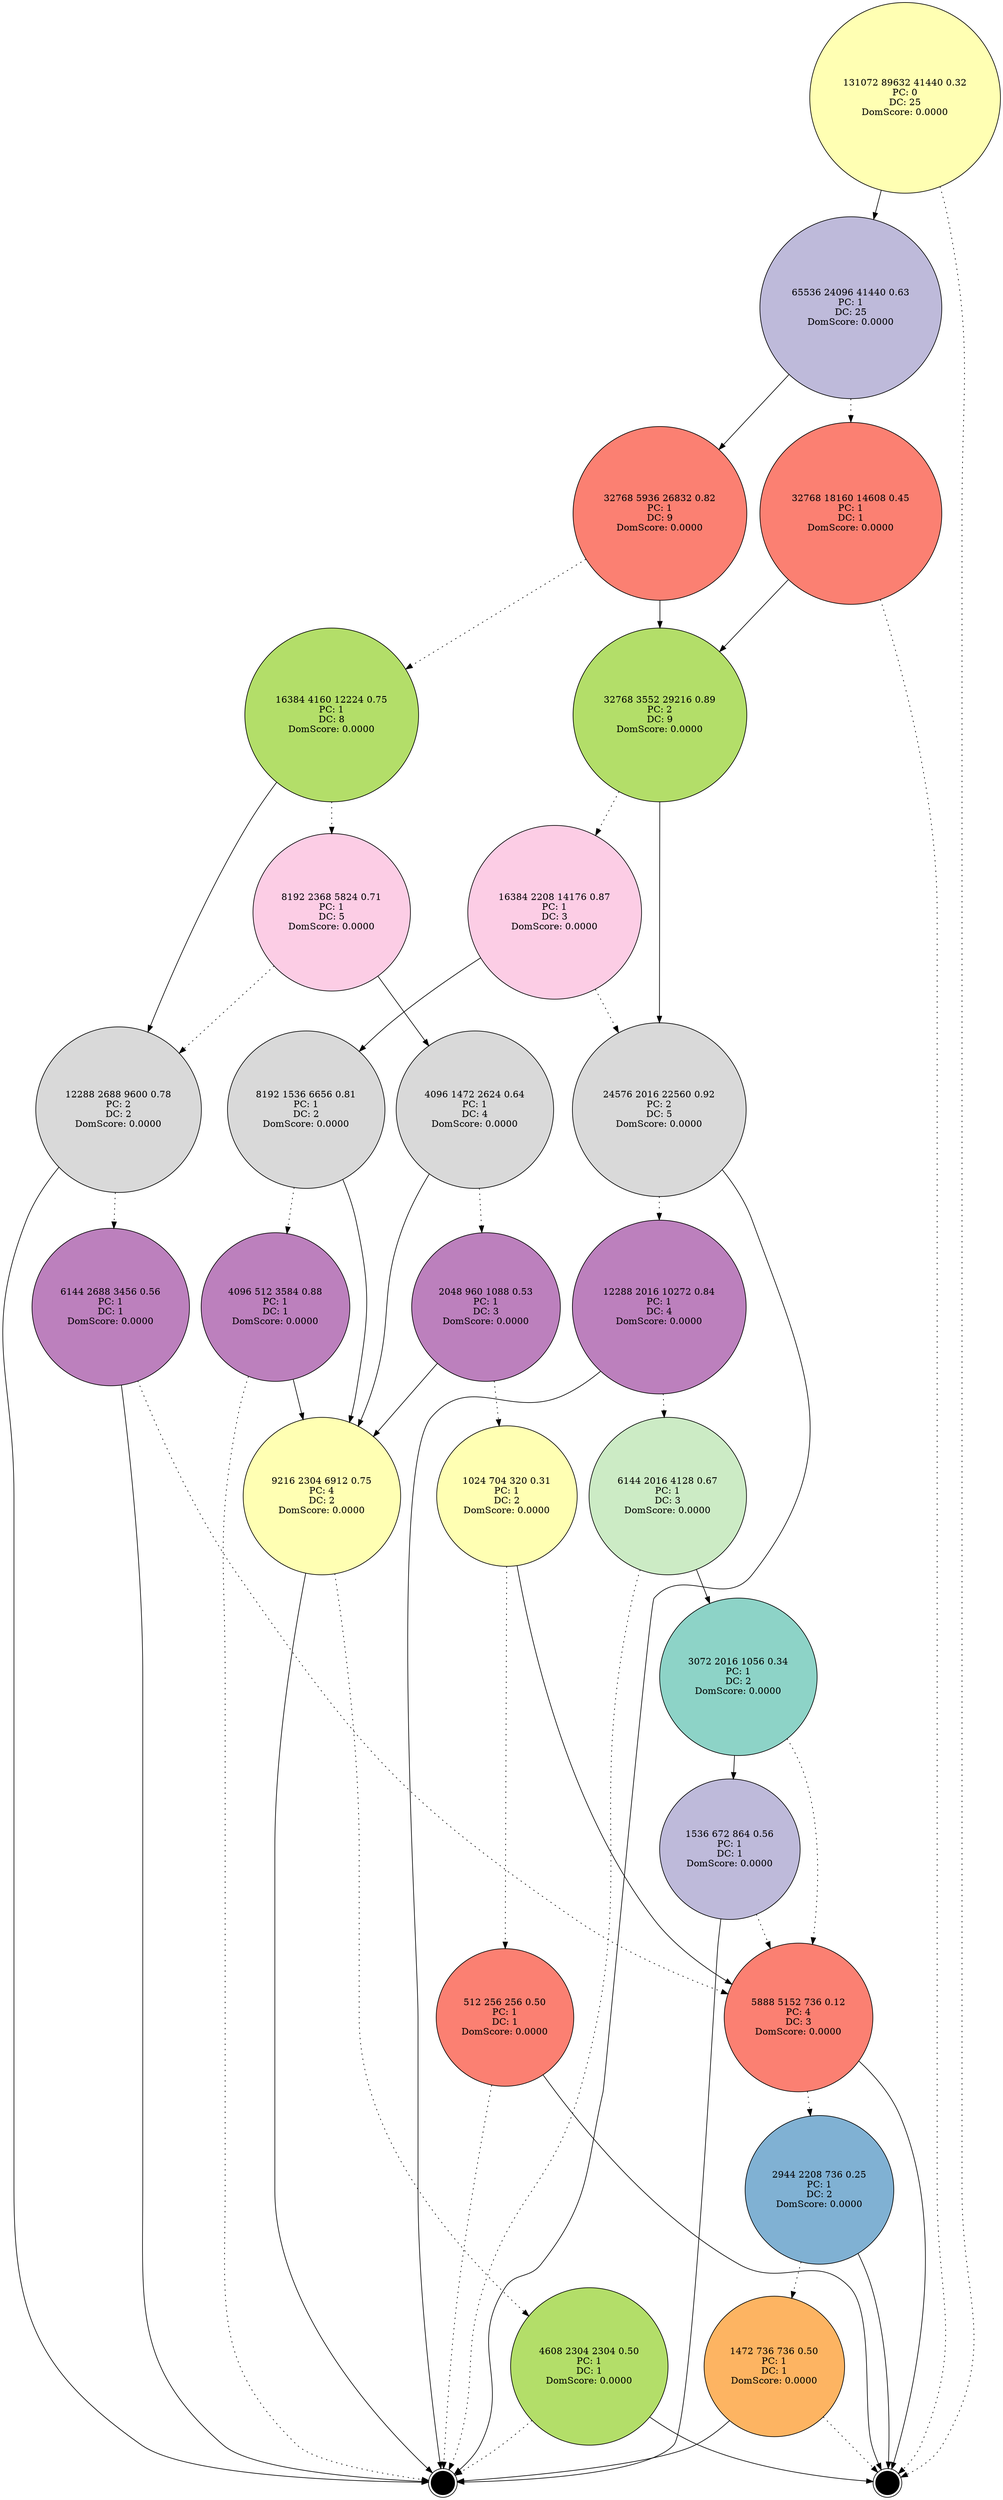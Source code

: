 digraph "" {
		node [colorscheme=set312,
		label="\N",
		shape=circle,
		style=filled
		];
{
graph [rank=same];
123333	[fillcolor=2, label="131072 89632 41440 0.32
PC: 0
DC: 25
DomScore: 0.0000", rank=1];
}
{
graph [rank=same];
123332	[fillcolor=3, label="65536 24096 41440 0.63
PC: 1
DC: 25
DomScore: 0.0000", rank=2];
}
{
graph [rank=same];
123331	[fillcolor=4, label="32768 18160 14608 0.45
PC: 1
DC: 1
DomScore: 0.0000", rank=3];
123330	[fillcolor=4, label="32768 5936 26832 0.82
PC: 1
DC: 9
DomScore: 0.0000", rank=3];
}
{
graph [rank=same];
123321	[fillcolor=7, label="32768 3552 29216 0.89
PC: 2
DC: 9
DomScore: 0.0000", rank=4];
123329	[fillcolor=7, label="16384 4160 12224 0.75
PC: 1
DC: 8
DomScore: 0.0000", rank=4];
}
{
graph [rank=same];
123328	[fillcolor=8, label="8192 2368 5824 0.71
PC: 1
DC: 5
DomScore: 0.0000", rank=5];
123320	[fillcolor=8, label="16384 2208 14176 0.87
PC: 1
DC: 3
DomScore: 0.0000", rank=5];
}
{
graph [rank=same];
123315	[fillcolor=9, label="24576 2016 22560 0.92
PC: 2
DC: 5
DomScore: 0.0000", rank=6];
123323	[fillcolor=9, label="12288 2688 9600 0.78
PC: 2
DC: 2
DomScore: 0.0000", rank=6];
123327	[fillcolor=9, label="4096 1472 2624 0.64
PC: 1
DC: 4
DomScore: 0.0000", rank=6];
123319	[fillcolor=9, label="8192 1536 6656 0.81
PC: 1
DC: 2
DomScore: 0.0000", rank=6];
}
{
graph [rank=same];
123322	[fillcolor=10, label="6144 2688 3456 0.56
PC: 1
DC: 1
DomScore: 0.0000", rank=7];
123314	[fillcolor=10, label="12288 2016 10272 0.84
PC: 1
DC: 4
DomScore: 0.0000", rank=7];
123318	[fillcolor=10, label="4096 512 3584 0.88
PC: 1
DC: 1
DomScore: 0.0000", rank=7];
123326	[fillcolor=10, label="2048 960 1088 0.53
PC: 1
DC: 3
DomScore: 0.0000", rank=7];
}
{
graph [rank=same];
123313	[fillcolor=11, label="6144 2016 4128 0.67
PC: 1
DC: 3
DomScore: 0.0000", rank=8];
}
{
graph [rank=same];
123312	[fillcolor=1, label="3072 2016 1056 0.34
PC: 1
DC: 2
DomScore: 0.0000", rank=9];
}
{
graph [rank=same];
123325	[fillcolor=2, label="1024 704 320 0.31
PC: 1
DC: 2
DomScore: 0.0000", rank=10];
123317	[fillcolor=2, label="9216 2304 6912 0.75
PC: 4
DC: 2
DomScore: 0.0000", rank=10];
}
{
graph [rank=same];
123311	[fillcolor=3, label="1536 672 864 0.56
PC: 1
DC: 1
DomScore: 0.0000", rank=11];
}
{
graph [rank=same];
123324	[fillcolor=4, label="512 256 256 0.50
PC: 1
DC: 1
DomScore: 0.0000", rank=12];
123310	[fillcolor=4, label="5888 5152 736 0.12
PC: 4
DC: 3
DomScore: 0.0000", rank=12];
}
{
graph [rank=same];
123309	[fillcolor=5, label="2944 2208 736 0.25
PC: 1
DC: 2
DomScore: 0.0000", rank=13];
}
{
graph [rank=same];
123308	[fillcolor=6, label="1472 736 736 0.50
PC: 1
DC: 1
DomScore: 0.0000", rank=14];
}
{
graph [rank=same];
123316	[fillcolor=7, label="4608 2304 2304 0.50
PC: 1
DC: 1
DomScore: 0.0000", rank=15];
}
0	 [fillcolor=White, label=F, rank=None, shape=doublecircle];
1	 [fillcolor=White, label=T, rank=None, shape=doublecircle];
123329 -> 123328 		[style=dotted];
123329 -> 123323
123320 -> 123315 		[style=dotted];
123320 -> 123319
123310 -> 123309 		[style=dotted];
123310 -> 0
123308 -> 0 		[style=dotted];
123308 -> 1
123326 -> 123325 		[style=dotted];
123326 -> 123317
123319 -> 123318 		[style=dotted];
123319 -> 123317
123317 -> 123316 		[style=dotted];
123317 -> 1
123311 -> 123310 		[style=dotted];
123311 -> 1
123333 -> 0 		[style=dotted];
123333 -> 123332
123324 -> 1 		[style=dotted];
123324 -> 0
123318 -> 1 		[style=dotted];
123318 -> 123317
123327 -> 123326 		[style=dotted];
123327 -> 123317
123323 -> 123322 		[style=dotted];
123323 -> 1
123314 -> 123313 		[style=dotted];
123314 -> 1
123322 -> 123310 		[style=dotted];
123322 -> 1
123316 -> 1 		[style=dotted];
123316 -> 0
123325 -> 123324 		[style=dotted];
123325 -> 123310
123330 -> 123329 		[style=dotted];
123330 -> 123321
123313 -> 1 		[style=dotted];
123313 -> 123312
123328 -> 123323 		[style=dotted];
123328 -> 123327
123332 -> 123331 		[style=dotted];
123332 -> 123330
123321 -> 123320 		[style=dotted];
123321 -> 123315
123312 -> 123310 		[style=dotted];
123312 -> 123311
123331 -> 0 		[style=dotted];
123331 -> 123321
123315 -> 123314 		[style=dotted];
123315 -> 1
123309 -> 123308 		[style=dotted];
123309 -> 0
}